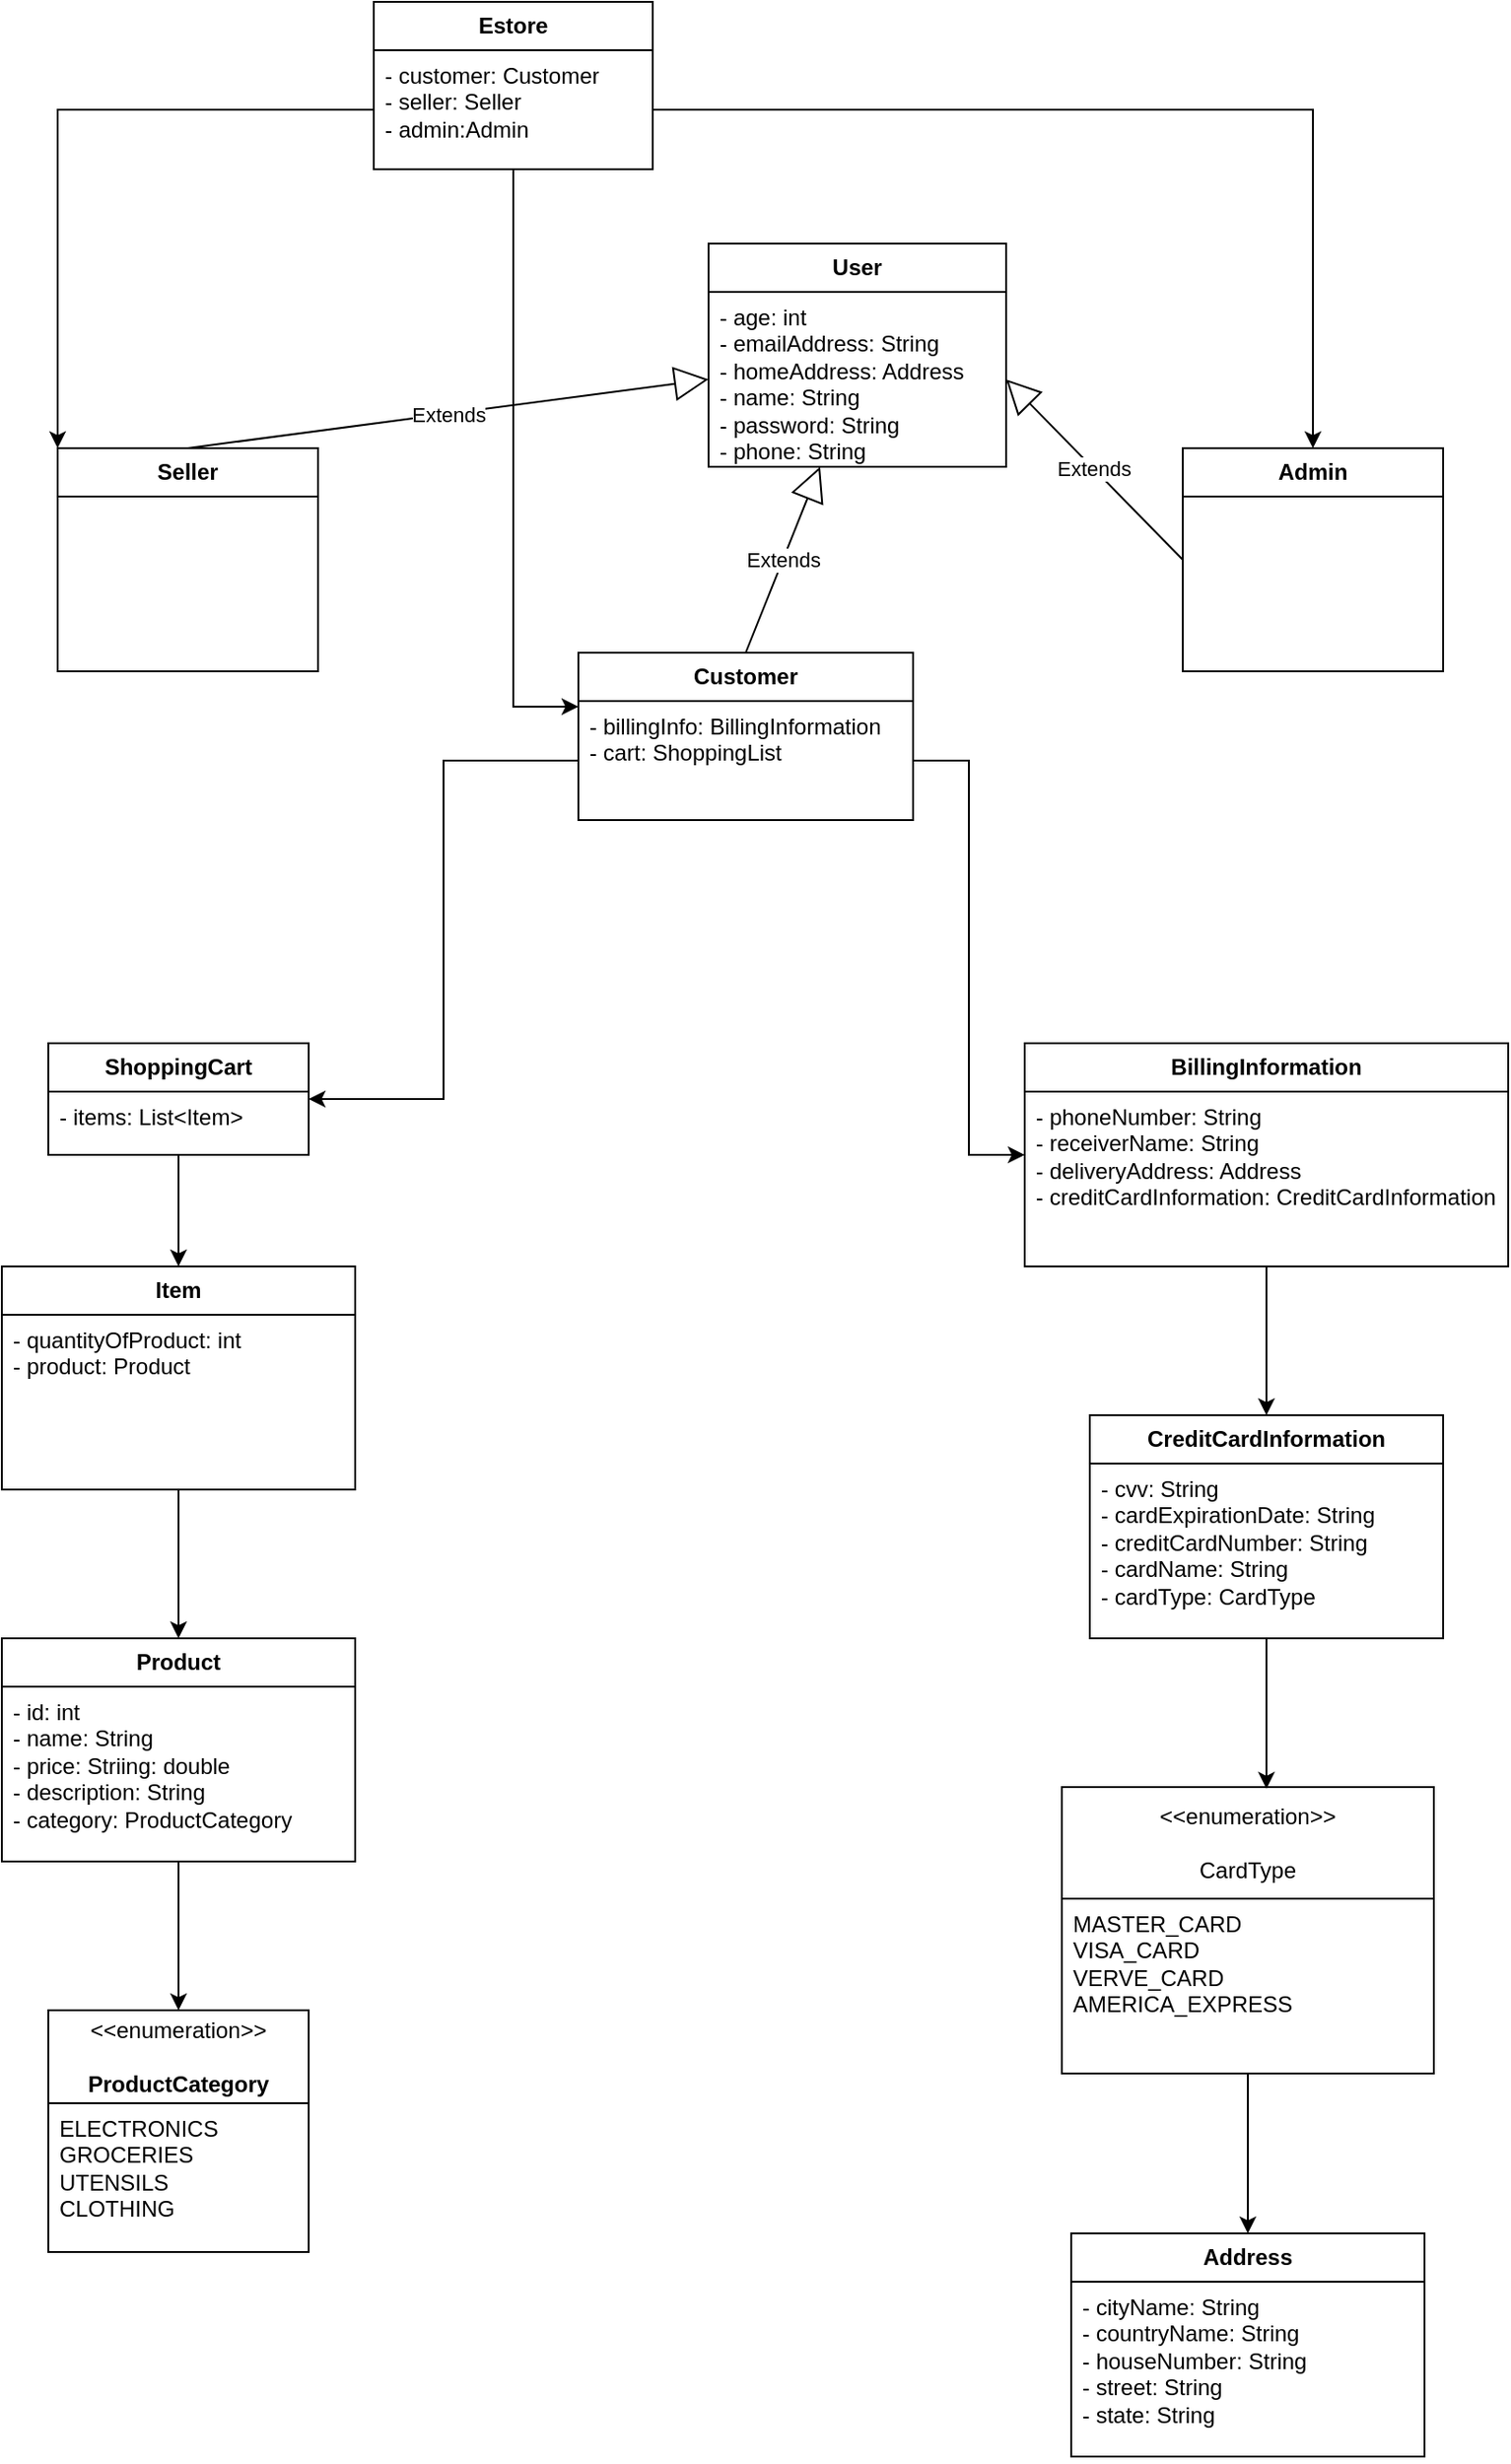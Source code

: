 <mxfile version="23.1.5" type="device">
  <diagram id="C5RBs43oDa-KdzZeNtuy" name="Page-1">
    <mxGraphModel dx="1104" dy="556" grid="1" gridSize="10" guides="1" tooltips="1" connect="1" arrows="1" fold="1" page="1" pageScale="1" pageWidth="827" pageHeight="1169" background="none" math="0" shadow="0">
      <root>
        <mxCell id="WIyWlLk6GJQsqaUBKTNV-0" />
        <mxCell id="WIyWlLk6GJQsqaUBKTNV-1" parent="WIyWlLk6GJQsqaUBKTNV-0" />
        <mxCell id="bomawsoPxQ3AvJL3vk1d-0" value="&lt;b&gt;Estore&lt;/b&gt;" style="swimlane;fontStyle=0;childLayout=stackLayout;horizontal=1;startSize=26;fillColor=none;horizontalStack=0;resizeParent=1;resizeParentMax=0;resizeLast=0;collapsible=1;marginBottom=0;whiteSpace=wrap;html=1;" parent="WIyWlLk6GJQsqaUBKTNV-1" vertex="1">
          <mxGeometry x="200" width="150" height="90" as="geometry" />
        </mxCell>
        <mxCell id="bomawsoPxQ3AvJL3vk1d-1" value="- customer: Customer&lt;br&gt;- seller: Seller&lt;br&gt;- admin:Admin" style="text;strokeColor=none;fillColor=none;align=left;verticalAlign=top;spacingLeft=4;spacingRight=4;overflow=hidden;rotatable=0;points=[[0,0.5],[1,0.5]];portConstraint=eastwest;whiteSpace=wrap;html=1;" parent="bomawsoPxQ3AvJL3vk1d-0" vertex="1">
          <mxGeometry y="26" width="150" height="64" as="geometry" />
        </mxCell>
        <mxCell id="bomawsoPxQ3AvJL3vk1d-4" value="&lt;b&gt;User&lt;/b&gt;" style="swimlane;fontStyle=0;childLayout=stackLayout;horizontal=1;startSize=26;fillColor=none;horizontalStack=0;resizeParent=1;resizeParentMax=0;resizeLast=0;collapsible=1;marginBottom=0;whiteSpace=wrap;html=1;" parent="WIyWlLk6GJQsqaUBKTNV-1" vertex="1">
          <mxGeometry x="380" y="130" width="160" height="120" as="geometry" />
        </mxCell>
        <mxCell id="bomawsoPxQ3AvJL3vk1d-5" value="- age: int&lt;br&gt;- emailAddress: String&lt;br&gt;- homeAddress: Address&lt;br&gt;- name: String&lt;br&gt;- password: String&lt;br&gt;- phone: String&lt;div&gt;&lt;br&gt;&lt;/div&gt;" style="text;strokeColor=none;fillColor=none;align=left;verticalAlign=top;spacingLeft=4;spacingRight=4;overflow=hidden;rotatable=0;points=[[0,0.5],[1,0.5]];portConstraint=eastwest;whiteSpace=wrap;html=1;" parent="bomawsoPxQ3AvJL3vk1d-4" vertex="1">
          <mxGeometry y="26" width="160" height="94" as="geometry" />
        </mxCell>
        <mxCell id="bomawsoPxQ3AvJL3vk1d-6" value="&lt;b&gt;Customer&lt;/b&gt;" style="swimlane;fontStyle=0;childLayout=stackLayout;horizontal=1;startSize=26;fillColor=none;horizontalStack=0;resizeParent=1;resizeParentMax=0;resizeLast=0;collapsible=1;marginBottom=0;whiteSpace=wrap;html=1;" parent="WIyWlLk6GJQsqaUBKTNV-1" vertex="1">
          <mxGeometry x="310" y="350" width="180" height="90" as="geometry" />
        </mxCell>
        <mxCell id="bomawsoPxQ3AvJL3vk1d-7" value="- billingInfo: BillingInformation&lt;br&gt;- cart: ShoppingList" style="text;strokeColor=none;fillColor=none;align=left;verticalAlign=top;spacingLeft=4;spacingRight=4;overflow=hidden;rotatable=0;points=[[0,0.5],[1,0.5]];portConstraint=eastwest;whiteSpace=wrap;html=1;" parent="bomawsoPxQ3AvJL3vk1d-6" vertex="1">
          <mxGeometry y="26" width="180" height="64" as="geometry" />
        </mxCell>
        <mxCell id="eEb9qLzGj0JwlWNOs8kG-47" style="edgeStyle=orthogonalEdgeStyle;rounded=0;orthogonalLoop=1;jettySize=auto;html=1;entryX=0.5;entryY=0;entryDx=0;entryDy=0;" parent="WIyWlLk6GJQsqaUBKTNV-1" source="bomawsoPxQ3AvJL3vk1d-8" target="bomawsoPxQ3AvJL3vk1d-12" edge="1">
          <mxGeometry relative="1" as="geometry" />
        </mxCell>
        <mxCell id="bomawsoPxQ3AvJL3vk1d-8" value="&lt;b&gt;ShoppingCart&lt;/b&gt;" style="swimlane;fontStyle=0;childLayout=stackLayout;horizontal=1;startSize=26;fillColor=none;horizontalStack=0;resizeParent=1;resizeParentMax=0;resizeLast=0;collapsible=1;marginBottom=0;whiteSpace=wrap;html=1;" parent="WIyWlLk6GJQsqaUBKTNV-1" vertex="1">
          <mxGeometry x="25" y="560" width="140" height="60" as="geometry" />
        </mxCell>
        <mxCell id="bomawsoPxQ3AvJL3vk1d-9" value="- items: List&amp;lt;Item&amp;gt;" style="text;strokeColor=none;fillColor=none;align=left;verticalAlign=top;spacingLeft=4;spacingRight=4;overflow=hidden;rotatable=0;points=[[0,0.5],[1,0.5]];portConstraint=eastwest;whiteSpace=wrap;html=1;" parent="bomawsoPxQ3AvJL3vk1d-8" vertex="1">
          <mxGeometry y="26" width="140" height="34" as="geometry" />
        </mxCell>
        <mxCell id="bomawsoPxQ3AvJL3vk1d-10" value="&lt;b&gt;Seller&lt;/b&gt;" style="swimlane;fontStyle=0;childLayout=stackLayout;horizontal=1;startSize=26;fillColor=none;horizontalStack=0;resizeParent=1;resizeParentMax=0;resizeLast=0;collapsible=1;marginBottom=0;whiteSpace=wrap;html=1;" parent="WIyWlLk6GJQsqaUBKTNV-1" vertex="1">
          <mxGeometry x="30" y="240" width="140" height="120" as="geometry" />
        </mxCell>
        <mxCell id="eEb9qLzGj0JwlWNOs8kG-53" style="edgeStyle=orthogonalEdgeStyle;rounded=0;orthogonalLoop=1;jettySize=auto;html=1;entryX=0.5;entryY=0;entryDx=0;entryDy=0;" parent="WIyWlLk6GJQsqaUBKTNV-1" source="bomawsoPxQ3AvJL3vk1d-12" target="bomawsoPxQ3AvJL3vk1d-14" edge="1">
          <mxGeometry relative="1" as="geometry" />
        </mxCell>
        <mxCell id="bomawsoPxQ3AvJL3vk1d-12" value="&lt;b&gt;Item&lt;/b&gt;" style="swimlane;fontStyle=0;childLayout=stackLayout;horizontal=1;startSize=26;fillColor=none;horizontalStack=0;resizeParent=1;resizeParentMax=0;resizeLast=0;collapsible=1;marginBottom=0;whiteSpace=wrap;html=1;" parent="WIyWlLk6GJQsqaUBKTNV-1" vertex="1">
          <mxGeometry y="680" width="190" height="120" as="geometry" />
        </mxCell>
        <mxCell id="bomawsoPxQ3AvJL3vk1d-13" value="- quantityOfProduct: int&lt;br&gt;- product: Product" style="text;strokeColor=none;fillColor=none;align=left;verticalAlign=top;spacingLeft=4;spacingRight=4;overflow=hidden;rotatable=0;points=[[0,0.5],[1,0.5]];portConstraint=eastwest;whiteSpace=wrap;html=1;" parent="bomawsoPxQ3AvJL3vk1d-12" vertex="1">
          <mxGeometry y="26" width="190" height="94" as="geometry" />
        </mxCell>
        <mxCell id="eEb9qLzGj0JwlWNOs8kG-56" style="edgeStyle=orthogonalEdgeStyle;rounded=0;orthogonalLoop=1;jettySize=auto;html=1;entryX=0.5;entryY=0;entryDx=0;entryDy=0;" parent="WIyWlLk6GJQsqaUBKTNV-1" source="bomawsoPxQ3AvJL3vk1d-14" target="eEb9qLzGj0JwlWNOs8kG-49" edge="1">
          <mxGeometry relative="1" as="geometry" />
        </mxCell>
        <mxCell id="bomawsoPxQ3AvJL3vk1d-14" value="&lt;b&gt;Product&lt;/b&gt;" style="swimlane;fontStyle=0;childLayout=stackLayout;horizontal=1;startSize=26;fillColor=none;horizontalStack=0;resizeParent=1;resizeParentMax=0;resizeLast=0;collapsible=1;marginBottom=0;whiteSpace=wrap;html=1;" parent="WIyWlLk6GJQsqaUBKTNV-1" vertex="1">
          <mxGeometry y="880" width="190" height="120" as="geometry" />
        </mxCell>
        <mxCell id="bomawsoPxQ3AvJL3vk1d-15" value="- id: int&lt;br&gt;- name: String&lt;br&gt;- price: Striing: double&lt;br&gt;- description: String&lt;br&gt;- category: ProductCategory" style="text;strokeColor=none;fillColor=none;align=left;verticalAlign=top;spacingLeft=4;spacingRight=4;overflow=hidden;rotatable=0;points=[[0,0.5],[1,0.5]];portConstraint=eastwest;whiteSpace=wrap;html=1;" parent="bomawsoPxQ3AvJL3vk1d-14" vertex="1">
          <mxGeometry y="26" width="190" height="94" as="geometry" />
        </mxCell>
        <mxCell id="eEb9qLzGj0JwlWNOs8kG-59" style="edgeStyle=orthogonalEdgeStyle;rounded=0;orthogonalLoop=1;jettySize=auto;html=1;entryX=0.5;entryY=0;entryDx=0;entryDy=0;" parent="WIyWlLk6GJQsqaUBKTNV-1" source="bomawsoPxQ3AvJL3vk1d-18" target="bomawsoPxQ3AvJL3vk1d-20" edge="1">
          <mxGeometry relative="1" as="geometry" />
        </mxCell>
        <mxCell id="bomawsoPxQ3AvJL3vk1d-18" value="&lt;b&gt;BillingInformation&lt;/b&gt;" style="swimlane;fontStyle=0;childLayout=stackLayout;horizontal=1;startSize=26;fillColor=none;horizontalStack=0;resizeParent=1;resizeParentMax=0;resizeLast=0;collapsible=1;marginBottom=0;whiteSpace=wrap;html=1;" parent="WIyWlLk6GJQsqaUBKTNV-1" vertex="1">
          <mxGeometry x="550" y="560" width="260" height="120" as="geometry" />
        </mxCell>
        <mxCell id="bomawsoPxQ3AvJL3vk1d-19" value="- phoneNumber: String&lt;br&gt;- receiverName: String&lt;br&gt;- deliveryAddress: Address&lt;br&gt;- creditCardInformation: CreditCardInformation" style="text;strokeColor=none;fillColor=none;align=left;verticalAlign=top;spacingLeft=4;spacingRight=4;overflow=hidden;rotatable=0;points=[[0,0.5],[1,0.5]];portConstraint=eastwest;whiteSpace=wrap;html=1;" parent="bomawsoPxQ3AvJL3vk1d-18" vertex="1">
          <mxGeometry y="26" width="260" height="94" as="geometry" />
        </mxCell>
        <mxCell id="bomawsoPxQ3AvJL3vk1d-20" value="&lt;b&gt;CreditCardInformation&lt;/b&gt;" style="swimlane;fontStyle=0;childLayout=stackLayout;horizontal=1;startSize=26;fillColor=none;horizontalStack=0;resizeParent=1;resizeParentMax=0;resizeLast=0;collapsible=1;marginBottom=0;whiteSpace=wrap;html=1;" parent="WIyWlLk6GJQsqaUBKTNV-1" vertex="1">
          <mxGeometry x="585" y="760" width="190" height="120" as="geometry" />
        </mxCell>
        <mxCell id="bomawsoPxQ3AvJL3vk1d-21" value="- cvv: String&lt;br&gt;- cardExpirationDate: String&lt;br&gt;- creditCardNumber: String&lt;br&gt;- cardName: String&lt;br&gt;- cardType: CardType&amp;nbsp;" style="text;strokeColor=none;fillColor=none;align=left;verticalAlign=top;spacingLeft=4;spacingRight=4;overflow=hidden;rotatable=0;points=[[0,0.5],[1,0.5]];portConstraint=eastwest;whiteSpace=wrap;html=1;" parent="bomawsoPxQ3AvJL3vk1d-20" vertex="1">
          <mxGeometry y="26" width="190" height="94" as="geometry" />
        </mxCell>
        <mxCell id="eEb9qLzGj0JwlWNOs8kG-63" style="edgeStyle=orthogonalEdgeStyle;rounded=0;orthogonalLoop=1;jettySize=auto;html=1;entryX=0.5;entryY=0;entryDx=0;entryDy=0;" parent="WIyWlLk6GJQsqaUBKTNV-1" source="bomawsoPxQ3AvJL3vk1d-22" target="bomawsoPxQ3AvJL3vk1d-24" edge="1">
          <mxGeometry relative="1" as="geometry" />
        </mxCell>
        <mxCell id="bomawsoPxQ3AvJL3vk1d-22" value="&amp;lt;&amp;lt;enumeration&amp;gt;&amp;gt;&lt;br&gt;&lt;br&gt;CardType" style="swimlane;fontStyle=0;childLayout=stackLayout;horizontal=1;startSize=60;fillColor=none;horizontalStack=0;resizeParent=1;resizeParentMax=0;resizeLast=0;collapsible=1;marginBottom=0;whiteSpace=wrap;html=1;" parent="WIyWlLk6GJQsqaUBKTNV-1" vertex="1">
          <mxGeometry x="570" y="960" width="200" height="154" as="geometry" />
        </mxCell>
        <mxCell id="bomawsoPxQ3AvJL3vk1d-23" value="MASTER_CARD&lt;br&gt;VISA_CARD&lt;br&gt;VERVE_CARD&lt;br&gt;AMERICA_EXPRESS" style="text;strokeColor=none;fillColor=none;align=left;verticalAlign=top;spacingLeft=4;spacingRight=4;overflow=hidden;rotatable=0;points=[[0,0.5],[1,0.5]];portConstraint=eastwest;whiteSpace=wrap;html=1;" parent="bomawsoPxQ3AvJL3vk1d-22" vertex="1">
          <mxGeometry y="60" width="200" height="94" as="geometry" />
        </mxCell>
        <mxCell id="bomawsoPxQ3AvJL3vk1d-24" value="&lt;b&gt;Address&lt;/b&gt;" style="swimlane;fontStyle=0;childLayout=stackLayout;horizontal=1;startSize=26;fillColor=none;horizontalStack=0;resizeParent=1;resizeParentMax=0;resizeLast=0;collapsible=1;marginBottom=0;whiteSpace=wrap;html=1;" parent="WIyWlLk6GJQsqaUBKTNV-1" vertex="1">
          <mxGeometry x="575" y="1200" width="190" height="120" as="geometry" />
        </mxCell>
        <mxCell id="bomawsoPxQ3AvJL3vk1d-25" value="- cityName: String&lt;br&gt;- countryName: String&lt;br&gt;- houseNumber: String&lt;br&gt;- street: String&lt;br&gt;- state: String" style="text;strokeColor=none;fillColor=none;align=left;verticalAlign=top;spacingLeft=4;spacingRight=4;overflow=hidden;rotatable=0;points=[[0,0.5],[1,0.5]];portConstraint=eastwest;whiteSpace=wrap;html=1;" parent="bomawsoPxQ3AvJL3vk1d-24" vertex="1">
          <mxGeometry y="26" width="190" height="94" as="geometry" />
        </mxCell>
        <mxCell id="bomawsoPxQ3AvJL3vk1d-26" value="&lt;b&gt;Admin&lt;/b&gt;" style="swimlane;fontStyle=0;childLayout=stackLayout;horizontal=1;startSize=26;fillColor=none;horizontalStack=0;resizeParent=1;resizeParentMax=0;resizeLast=0;collapsible=1;marginBottom=0;whiteSpace=wrap;html=1;" parent="WIyWlLk6GJQsqaUBKTNV-1" vertex="1">
          <mxGeometry x="635" y="240" width="140" height="120" as="geometry" />
        </mxCell>
        <mxCell id="eEb9qLzGj0JwlWNOs8kG-37" style="edgeStyle=orthogonalEdgeStyle;rounded=0;orthogonalLoop=1;jettySize=auto;html=1;entryX=0;entryY=0;entryDx=0;entryDy=0;" parent="WIyWlLk6GJQsqaUBKTNV-1" source="bomawsoPxQ3AvJL3vk1d-1" target="bomawsoPxQ3AvJL3vk1d-10" edge="1">
          <mxGeometry relative="1" as="geometry" />
        </mxCell>
        <mxCell id="eEb9qLzGj0JwlWNOs8kG-41" style="edgeStyle=orthogonalEdgeStyle;rounded=0;orthogonalLoop=1;jettySize=auto;html=1;entryX=0.5;entryY=0;entryDx=0;entryDy=0;" parent="WIyWlLk6GJQsqaUBKTNV-1" source="bomawsoPxQ3AvJL3vk1d-1" target="bomawsoPxQ3AvJL3vk1d-26" edge="1">
          <mxGeometry relative="1" as="geometry" />
        </mxCell>
        <mxCell id="eEb9qLzGj0JwlWNOs8kG-45" style="edgeStyle=orthogonalEdgeStyle;rounded=0;orthogonalLoop=1;jettySize=auto;html=1;entryX=1;entryY=0.5;entryDx=0;entryDy=0;" parent="WIyWlLk6GJQsqaUBKTNV-1" source="bomawsoPxQ3AvJL3vk1d-7" target="bomawsoPxQ3AvJL3vk1d-8" edge="1">
          <mxGeometry relative="1" as="geometry" />
        </mxCell>
        <mxCell id="eEb9qLzGj0JwlWNOs8kG-46" style="edgeStyle=orthogonalEdgeStyle;rounded=0;orthogonalLoop=1;jettySize=auto;html=1;entryX=0;entryY=0.5;entryDx=0;entryDy=0;" parent="WIyWlLk6GJQsqaUBKTNV-1" source="bomawsoPxQ3AvJL3vk1d-7" target="bomawsoPxQ3AvJL3vk1d-18" edge="1">
          <mxGeometry relative="1" as="geometry" />
        </mxCell>
        <mxCell id="eEb9qLzGj0JwlWNOs8kG-49" value="&amp;lt;&amp;lt;enumeration&amp;gt;&amp;gt;&lt;br&gt;&lt;br&gt;&lt;b&gt;ProductCategory&lt;/b&gt;" style="swimlane;fontStyle=0;childLayout=stackLayout;horizontal=1;startSize=50;fillColor=none;horizontalStack=0;resizeParent=1;resizeParentMax=0;resizeLast=0;collapsible=1;marginBottom=0;whiteSpace=wrap;html=1;" parent="WIyWlLk6GJQsqaUBKTNV-1" vertex="1">
          <mxGeometry x="25" y="1080" width="140" height="130" as="geometry" />
        </mxCell>
        <mxCell id="eEb9qLzGj0JwlWNOs8kG-50" value="ELECTRONICS&lt;br&gt;GROCERIES&lt;br&gt;UTENSILS&lt;br&gt;CLOTHING" style="text;strokeColor=none;fillColor=none;align=left;verticalAlign=top;spacingLeft=4;spacingRight=4;overflow=hidden;rotatable=0;points=[[0,0.5],[1,0.5]];portConstraint=eastwest;whiteSpace=wrap;html=1;" parent="eEb9qLzGj0JwlWNOs8kG-49" vertex="1">
          <mxGeometry y="50" width="140" height="80" as="geometry" />
        </mxCell>
        <mxCell id="eEb9qLzGj0JwlWNOs8kG-62" style="edgeStyle=orthogonalEdgeStyle;rounded=0;orthogonalLoop=1;jettySize=auto;html=1;entryX=0.55;entryY=0.006;entryDx=0;entryDy=0;entryPerimeter=0;" parent="WIyWlLk6GJQsqaUBKTNV-1" source="bomawsoPxQ3AvJL3vk1d-20" target="bomawsoPxQ3AvJL3vk1d-22" edge="1">
          <mxGeometry relative="1" as="geometry" />
        </mxCell>
        <mxCell id="eEb9qLzGj0JwlWNOs8kG-64" value="Extends" style="endArrow=block;endSize=16;endFill=0;html=1;rounded=0;entryX=1;entryY=0.5;entryDx=0;entryDy=0;exitX=0;exitY=0.5;exitDx=0;exitDy=0;" parent="WIyWlLk6GJQsqaUBKTNV-1" source="bomawsoPxQ3AvJL3vk1d-26" target="bomawsoPxQ3AvJL3vk1d-5" edge="1">
          <mxGeometry width="160" relative="1" as="geometry">
            <mxPoint x="550" y="180" as="sourcePoint" />
            <mxPoint x="710" y="180" as="targetPoint" />
          </mxGeometry>
        </mxCell>
        <mxCell id="eEb9qLzGj0JwlWNOs8kG-65" value="Extends" style="endArrow=block;endSize=16;endFill=0;html=1;rounded=0;exitX=0.5;exitY=0;exitDx=0;exitDy=0;" parent="WIyWlLk6GJQsqaUBKTNV-1" source="bomawsoPxQ3AvJL3vk1d-6" edge="1">
          <mxGeometry width="160" relative="1" as="geometry">
            <mxPoint x="310" y="360" as="sourcePoint" />
            <mxPoint x="440" y="250" as="targetPoint" />
          </mxGeometry>
        </mxCell>
        <mxCell id="eEb9qLzGj0JwlWNOs8kG-68" style="edgeStyle=orthogonalEdgeStyle;rounded=0;orthogonalLoop=1;jettySize=auto;html=1;entryX=0;entryY=0.047;entryDx=0;entryDy=0;entryPerimeter=0;" parent="WIyWlLk6GJQsqaUBKTNV-1" source="bomawsoPxQ3AvJL3vk1d-0" target="bomawsoPxQ3AvJL3vk1d-7" edge="1">
          <mxGeometry relative="1" as="geometry" />
        </mxCell>
        <mxCell id="eEb9qLzGj0JwlWNOs8kG-69" value="Extends" style="endArrow=block;endSize=16;endFill=0;html=1;rounded=0;entryX=0;entryY=0.5;entryDx=0;entryDy=0;exitX=0.5;exitY=0;exitDx=0;exitDy=0;" parent="WIyWlLk6GJQsqaUBKTNV-1" source="bomawsoPxQ3AvJL3vk1d-10" target="bomawsoPxQ3AvJL3vk1d-5" edge="1">
          <mxGeometry width="160" relative="1" as="geometry">
            <mxPoint x="110" y="200" as="sourcePoint" />
            <mxPoint x="270" y="200" as="targetPoint" />
          </mxGeometry>
        </mxCell>
      </root>
    </mxGraphModel>
  </diagram>
</mxfile>
